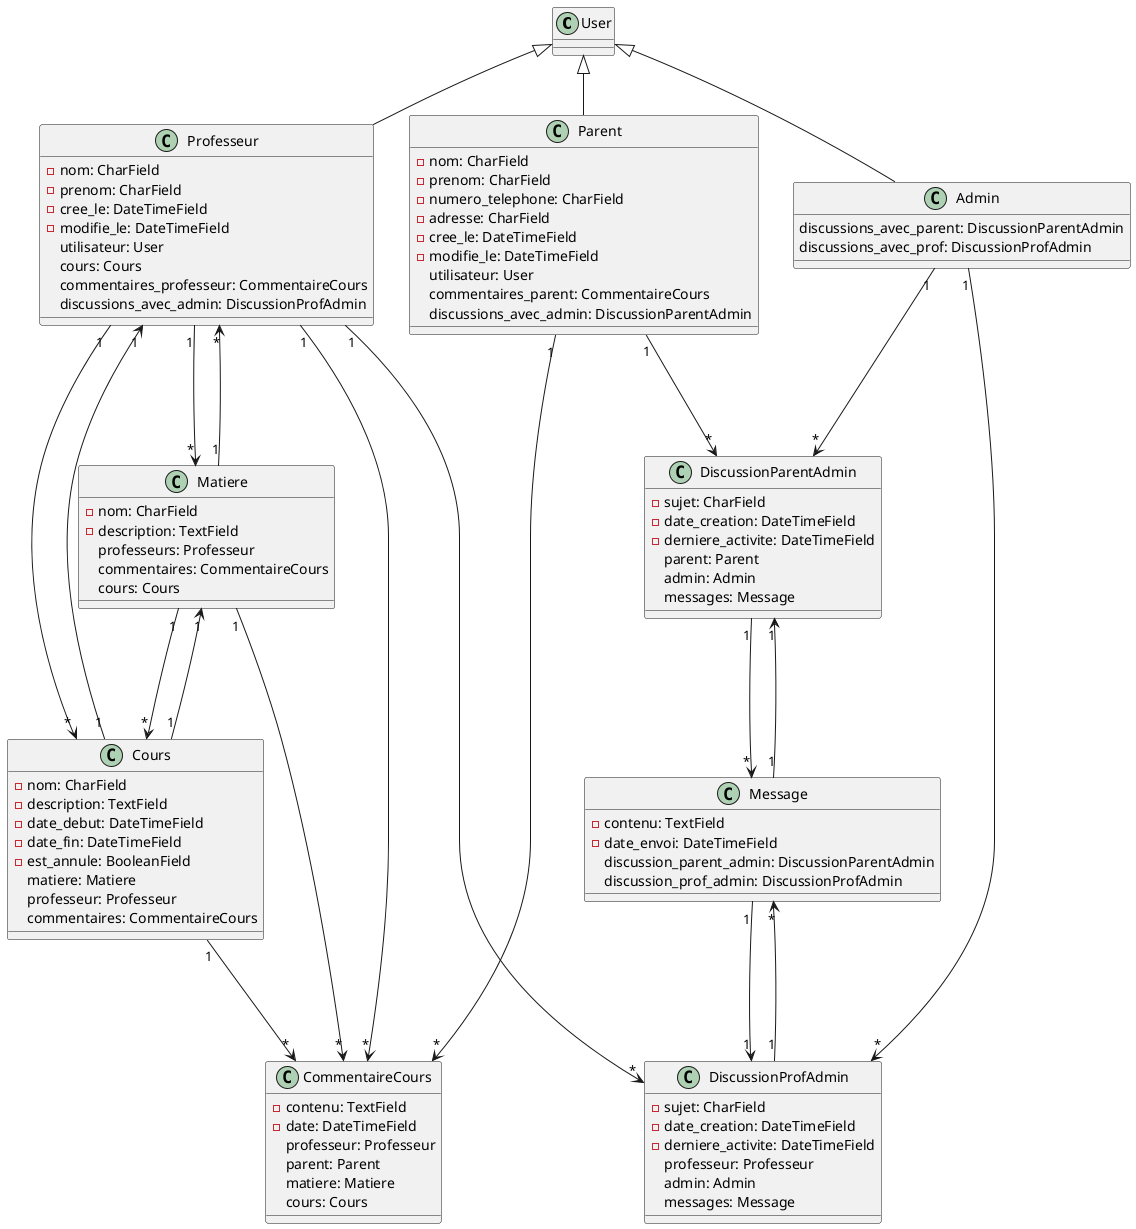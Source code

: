 @startuml

class User {
}

User <|-- Parent
User <|-- Professeur
User <|-- Admin

class Parent {
    - nom: CharField
    - prenom: CharField
    - numero_telephone: CharField
    - adresse: CharField
    - cree_le: DateTimeField
    - modifie_le: DateTimeField
    utilisateur: User
    commentaires_parent: CommentaireCours
    discussions_avec_admin: DiscussionParentAdmin
}

class Professeur {
    - nom: CharField
    - prenom: CharField
    - cree_le: DateTimeField
    - modifie_le: DateTimeField
    utilisateur: User
    cours: Cours
    commentaires_professeur: CommentaireCours
    discussions_avec_admin: DiscussionProfAdmin
}

class Admin {
    discussions_avec_parent: DiscussionParentAdmin
    discussions_avec_prof: DiscussionProfAdmin
}

class Matiere {
    - nom: CharField
    - description: TextField
    professeurs: Professeur
    commentaires: CommentaireCours
    cours: Cours
}

class CommentaireCours {
    - contenu: TextField
    - date: DateTimeField
    professeur: Professeur
    parent: Parent
    matiere: Matiere
    cours: Cours
}

class Cours {
    - nom: CharField
    - description: TextField
    - date_debut: DateTimeField
    - date_fin: DateTimeField
    - est_annule: BooleanField
    matiere: Matiere
    professeur: Professeur
    commentaires: CommentaireCours
}

class DiscussionParentAdmin {
    - sujet: CharField
    - date_creation: DateTimeField
    - derniere_activite: DateTimeField
    parent: Parent
    admin: Admin
    messages: Message
}

class DiscussionProfAdmin {
    - sujet: CharField
    - date_creation: DateTimeField
    - derniere_activite: DateTimeField
    professeur: Professeur
    admin: Admin
    messages: Message
}

class Message {
    - contenu: TextField
    - date_envoi: DateTimeField
    discussion_parent_admin: DiscussionParentAdmin
    discussion_prof_admin: DiscussionProfAdmin
}

Professeur "1" ---> "*" Matiere
Matiere "1" ---> "*" Professeur

Professeur "1" ---> "*" CommentaireCours
Parent "1" ---> "*" CommentaireCours
Matiere "1" ---> "*" CommentaireCours
Cours "1" ---> "*" CommentaireCours

Professeur "1" ---> "*" Cours
Matiere "1" ---> "*" Cours
Cours "1" ---> "1" Professeur
Cours "1" ---> "1" Matiere

Admin "1" ---> "*" DiscussionParentAdmin
Parent "1" ---> "*" DiscussionParentAdmin
DiscussionParentAdmin "1" ---> "*" Message

Admin "1" ---> "*" DiscussionProfAdmin
Professeur "1" ---> "*" DiscussionProfAdmin
DiscussionProfAdmin "1" ---> "*" Message

Message "1" ---> "1" DiscussionParentAdmin
Message "1" ---> "1" DiscussionProfAdmin

@enduml